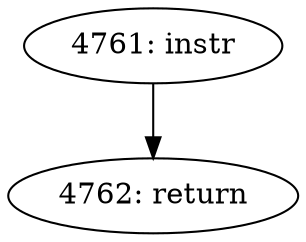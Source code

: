 digraph CFG_tcp_cong_avoid {
4761 [label="4761: instr"]
	4761 -> 4762
4762 [label="4762: return"]
	
}
